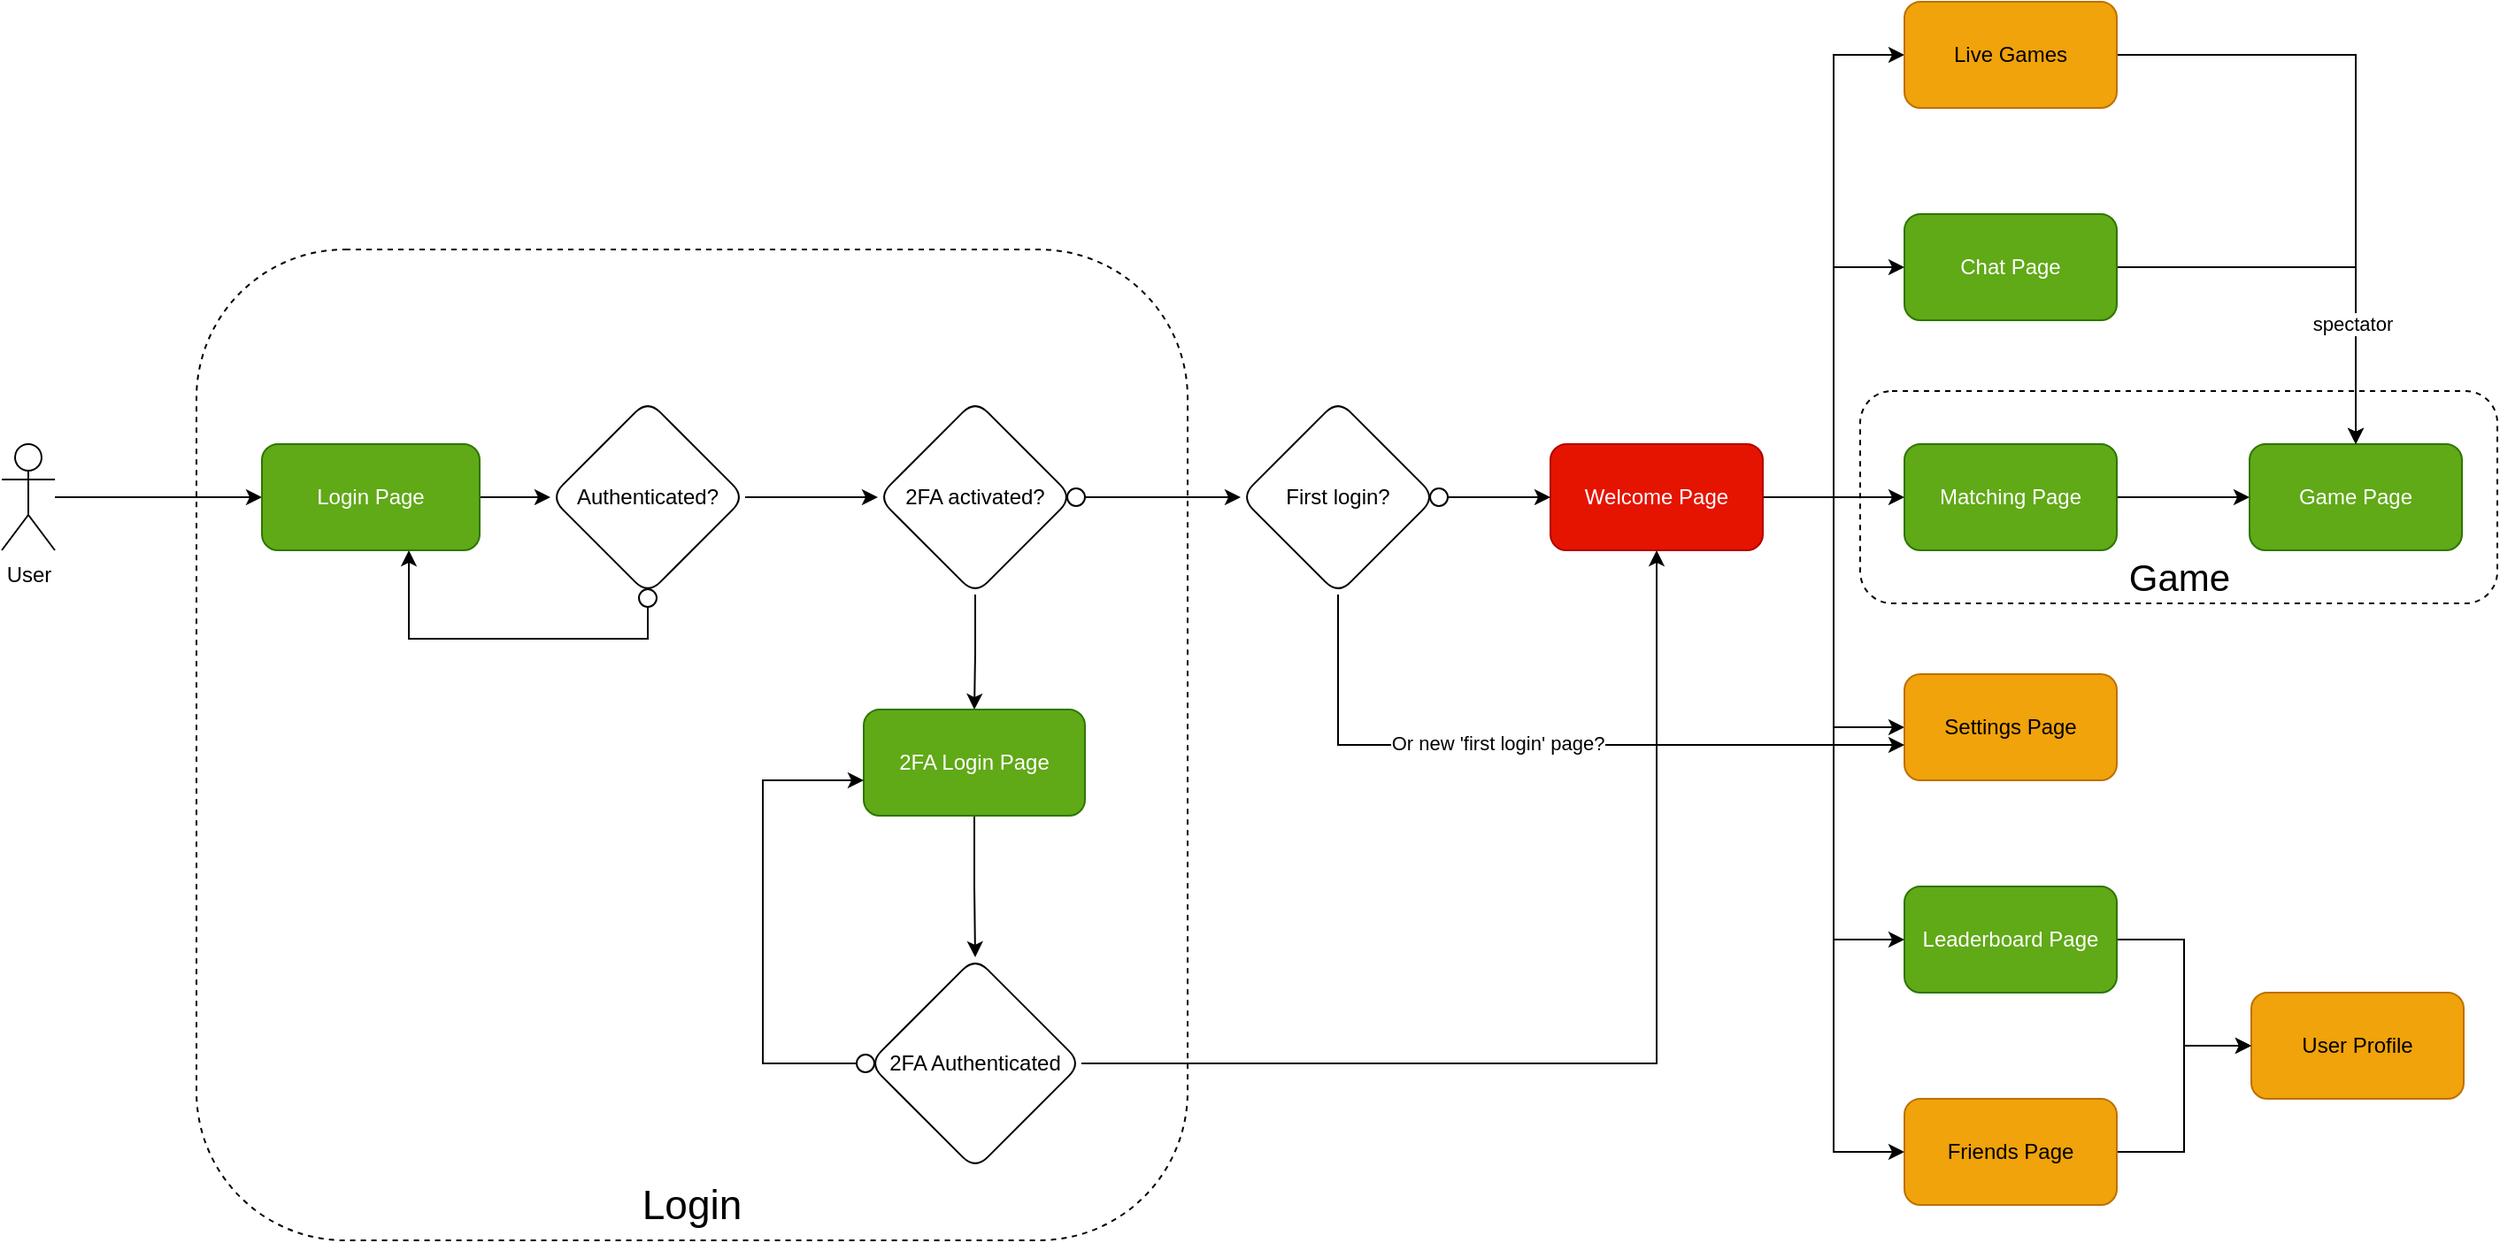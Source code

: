 <mxfile version="17.4.2" type="device"><diagram id="1MXjaCwjPh01cfhtecsb" name="Page-1"><mxGraphModel dx="2286" dy="1257" grid="1" gridSize="10" guides="1" tooltips="1" connect="1" arrows="1" fold="1" page="0" pageScale="1" pageWidth="827" pageHeight="1169" background="none" math="0" shadow="0"><root><mxCell id="0"/><mxCell id="1" parent="0"/><mxCell id="Y1jSNi6KwqjjYwpZOIqQ-33" value="" style="rounded=1;whiteSpace=wrap;html=1;fillColor=none;dashed=1;" parent="1" vertex="1"><mxGeometry x="40" y="120" width="560" height="560" as="geometry"/></mxCell><mxCell id="Y1jSNi6KwqjjYwpZOIqQ-5" value="" style="edgeStyle=orthogonalEdgeStyle;rounded=0;orthogonalLoop=1;jettySize=auto;html=1;" parent="1" source="Y1jSNi6KwqjjYwpZOIqQ-1" target="Y1jSNi6KwqjjYwpZOIqQ-4" edge="1"><mxGeometry relative="1" as="geometry"/></mxCell><mxCell id="Y1jSNi6KwqjjYwpZOIqQ-11" value="" style="edgeStyle=orthogonalEdgeStyle;rounded=0;orthogonalLoop=1;jettySize=auto;html=1;" parent="1" source="Y1jSNi6KwqjjYwpZOIqQ-4" target="Y1jSNi6KwqjjYwpZOIqQ-10" edge="1"><mxGeometry relative="1" as="geometry"/></mxCell><mxCell id="Y1jSNi6KwqjjYwpZOIqQ-4" value="Authenticated?" style="rhombus;whiteSpace=wrap;html=1;rounded=1;" parent="1" vertex="1"><mxGeometry x="240" y="205" width="110" height="110" as="geometry"/></mxCell><mxCell id="Y1jSNi6KwqjjYwpZOIqQ-9" style="edgeStyle=orthogonalEdgeStyle;rounded=0;orthogonalLoop=1;jettySize=auto;html=1;" parent="1" source="Y1jSNi6KwqjjYwpZOIqQ-8" target="Y1jSNi6KwqjjYwpZOIqQ-1" edge="1"><mxGeometry relative="1" as="geometry"><Array as="points"><mxPoint x="295" y="340"/><mxPoint x="160" y="340"/></Array></mxGeometry></mxCell><mxCell id="Y1jSNi6KwqjjYwpZOIqQ-8" value="" style="ellipse;whiteSpace=wrap;html=1;aspect=fixed;" parent="1" vertex="1"><mxGeometry x="290" y="312" width="10" height="10" as="geometry"/></mxCell><mxCell id="Y1jSNi6KwqjjYwpZOIqQ-15" value="" style="edgeStyle=orthogonalEdgeStyle;rounded=0;orthogonalLoop=1;jettySize=auto;html=1;" parent="1" source="Y1jSNi6KwqjjYwpZOIqQ-10" target="Y1jSNi6KwqjjYwpZOIqQ-14" edge="1"><mxGeometry relative="1" as="geometry"/></mxCell><mxCell id="Y1jSNi6KwqjjYwpZOIqQ-10" value="2FA activated?" style="rhombus;whiteSpace=wrap;html=1;rounded=1;" parent="1" vertex="1"><mxGeometry x="425" y="205" width="110" height="110" as="geometry"/></mxCell><mxCell id="Y1jSNi6KwqjjYwpZOIqQ-45" value="" style="edgeStyle=orthogonalEdgeStyle;rounded=0;orthogonalLoop=1;jettySize=auto;html=1;" parent="1" source="Y1jSNi6KwqjjYwpZOIqQ-12" target="Y1jSNi6KwqjjYwpZOIqQ-44" edge="1"><mxGeometry relative="1" as="geometry"/></mxCell><mxCell id="Y1jSNi6KwqjjYwpZOIqQ-12" value="" style="ellipse;whiteSpace=wrap;html=1;aspect=fixed;" parent="1" vertex="1"><mxGeometry x="532" y="255" width="10" height="10" as="geometry"/></mxCell><mxCell id="Y1jSNi6KwqjjYwpZOIqQ-69" style="edgeStyle=orthogonalEdgeStyle;rounded=0;orthogonalLoop=1;jettySize=auto;html=1;" parent="1" source="Y1jSNi6KwqjjYwpZOIqQ-14" target="Y1jSNi6KwqjjYwpZOIqQ-16" edge="1"><mxGeometry relative="1" as="geometry"/></mxCell><mxCell id="Y1jSNi6KwqjjYwpZOIqQ-14" value="2FA Login Page" style="whiteSpace=wrap;html=1;rounded=1;fillColor=#60a917;fontColor=#ffffff;strokeColor=#2D7600;" parent="1" vertex="1"><mxGeometry x="417" y="380" width="125" height="60" as="geometry"/></mxCell><mxCell id="Y1jSNi6KwqjjYwpZOIqQ-21" value="" style="edgeStyle=orthogonalEdgeStyle;rounded=0;orthogonalLoop=1;jettySize=auto;html=1;" parent="1" source="Y1jSNi6KwqjjYwpZOIqQ-16" target="Y1jSNi6KwqjjYwpZOIqQ-20" edge="1"><mxGeometry relative="1" as="geometry"/></mxCell><mxCell id="Y1jSNi6KwqjjYwpZOIqQ-16" value="2FA Authenticated" style="rhombus;whiteSpace=wrap;html=1;rounded=1;" parent="1" vertex="1"><mxGeometry x="420" y="520" width="120" height="120" as="geometry"/></mxCell><mxCell id="Y1jSNi6KwqjjYwpZOIqQ-19" style="edgeStyle=orthogonalEdgeStyle;rounded=0;orthogonalLoop=1;jettySize=auto;html=1;" parent="1" source="Y1jSNi6KwqjjYwpZOIqQ-18" target="Y1jSNi6KwqjjYwpZOIqQ-14" edge="1"><mxGeometry relative="1" as="geometry"><Array as="points"><mxPoint x="360" y="580"/><mxPoint x="360" y="420"/></Array></mxGeometry></mxCell><mxCell id="Y1jSNi6KwqjjYwpZOIqQ-18" value="" style="ellipse;whiteSpace=wrap;html=1;aspect=fixed;" parent="1" vertex="1"><mxGeometry x="413" y="575" width="10" height="10" as="geometry"/></mxCell><mxCell id="Y1jSNi6KwqjjYwpZOIqQ-24" value="" style="edgeStyle=orthogonalEdgeStyle;rounded=0;orthogonalLoop=1;jettySize=auto;html=1;" parent="1" source="Y1jSNi6KwqjjYwpZOIqQ-20" target="Y1jSNi6KwqjjYwpZOIqQ-23" edge="1"><mxGeometry relative="1" as="geometry"><Array as="points"><mxPoint x="965" y="260"/><mxPoint x="965" y="130"/></Array></mxGeometry></mxCell><mxCell id="Y1jSNi6KwqjjYwpZOIqQ-26" value="" style="edgeStyle=orthogonalEdgeStyle;rounded=0;orthogonalLoop=1;jettySize=auto;html=1;" parent="1" source="Y1jSNi6KwqjjYwpZOIqQ-20" target="Y1jSNi6KwqjjYwpZOIqQ-25" edge="1"><mxGeometry relative="1" as="geometry"/></mxCell><mxCell id="Y1jSNi6KwqjjYwpZOIqQ-30" value="" style="edgeStyle=orthogonalEdgeStyle;rounded=0;orthogonalLoop=1;jettySize=auto;html=1;" parent="1" source="Y1jSNi6KwqjjYwpZOIqQ-20" target="Y1jSNi6KwqjjYwpZOIqQ-29" edge="1"><mxGeometry relative="1" as="geometry"><Array as="points"><mxPoint x="965" y="260"/><mxPoint x="965" y="390"/></Array></mxGeometry></mxCell><mxCell id="Y1jSNi6KwqjjYwpZOIqQ-32" value="" style="edgeStyle=orthogonalEdgeStyle;rounded=0;orthogonalLoop=1;jettySize=auto;html=1;" parent="1" source="Y1jSNi6KwqjjYwpZOIqQ-20" target="Y1jSNi6KwqjjYwpZOIqQ-31" edge="1"><mxGeometry relative="1" as="geometry"><Array as="points"><mxPoint x="965" y="260"/><mxPoint x="965" y="510"/></Array></mxGeometry></mxCell><mxCell id="Y1jSNi6KwqjjYwpZOIqQ-37" value="" style="edgeStyle=orthogonalEdgeStyle;rounded=0;orthogonalLoop=1;jettySize=auto;html=1;" parent="1" source="Y1jSNi6KwqjjYwpZOIqQ-20" target="Y1jSNi6KwqjjYwpZOIqQ-36" edge="1"><mxGeometry relative="1" as="geometry"><Array as="points"><mxPoint x="965" y="260"/><mxPoint x="965" y="630"/></Array></mxGeometry></mxCell><mxCell id="Y1jSNi6KwqjjYwpZOIqQ-60" value="" style="edgeStyle=orthogonalEdgeStyle;rounded=0;orthogonalLoop=1;jettySize=auto;html=1;" parent="1" source="Y1jSNi6KwqjjYwpZOIqQ-20" target="Y1jSNi6KwqjjYwpZOIqQ-59" edge="1"><mxGeometry relative="1" as="geometry"><mxPoint x="930" y="260" as="sourcePoint"/><Array as="points"><mxPoint x="965" y="260"/><mxPoint x="965" y="10"/></Array></mxGeometry></mxCell><mxCell id="Y1jSNi6KwqjjYwpZOIqQ-20" value="Welcome Page" style="whiteSpace=wrap;html=1;rounded=1;fillColor=#e51400;fontColor=#ffffff;strokeColor=#B20000;" parent="1" vertex="1"><mxGeometry x="805" y="230" width="120" height="60" as="geometry"/></mxCell><mxCell id="Y1jSNi6KwqjjYwpZOIqQ-63" style="edgeStyle=orthogonalEdgeStyle;rounded=0;orthogonalLoop=1;jettySize=auto;html=1;" parent="1" source="Y1jSNi6KwqjjYwpZOIqQ-23" target="Y1jSNi6KwqjjYwpZOIqQ-27" edge="1"><mxGeometry relative="1" as="geometry"/></mxCell><mxCell id="Y1jSNi6KwqjjYwpZOIqQ-23" value="Chat Page" style="whiteSpace=wrap;html=1;rounded=1;fillColor=#60a917;fontColor=#ffffff;strokeColor=#2D7600;" parent="1" vertex="1"><mxGeometry x="1005" y="100" width="120" height="60" as="geometry"/></mxCell><mxCell id="Y1jSNi6KwqjjYwpZOIqQ-62" style="edgeStyle=orthogonalEdgeStyle;rounded=0;orthogonalLoop=1;jettySize=auto;html=1;" parent="1" source="Y1jSNi6KwqjjYwpZOIqQ-25" target="Y1jSNi6KwqjjYwpZOIqQ-27" edge="1"><mxGeometry relative="1" as="geometry"/></mxCell><mxCell id="Y1jSNi6KwqjjYwpZOIqQ-25" value="Matching Page" style="whiteSpace=wrap;html=1;rounded=1;fillColor=#60a917;fontColor=#ffffff;strokeColor=#2D7600;" parent="1" vertex="1"><mxGeometry x="1005" y="230" width="120" height="60" as="geometry"/></mxCell><mxCell id="Y1jSNi6KwqjjYwpZOIqQ-27" value="Game Page" style="whiteSpace=wrap;html=1;rounded=1;fillColor=#60a917;fontColor=#ffffff;strokeColor=#2D7600;" parent="1" vertex="1"><mxGeometry x="1200" y="230" width="120" height="60" as="geometry"/></mxCell><mxCell id="Y1jSNi6KwqjjYwpZOIqQ-29" value="Settings Page" style="whiteSpace=wrap;html=1;rounded=1;fillColor=#f0a30a;fontColor=#000000;strokeColor=#BD7000;" parent="1" vertex="1"><mxGeometry x="1005" y="360" width="120" height="60" as="geometry"/></mxCell><mxCell id="Y1jSNi6KwqjjYwpZOIqQ-42" style="edgeStyle=orthogonalEdgeStyle;rounded=0;orthogonalLoop=1;jettySize=auto;html=1;" parent="1" source="Y1jSNi6KwqjjYwpZOIqQ-31" target="Y1jSNi6KwqjjYwpZOIqQ-34" edge="1"><mxGeometry relative="1" as="geometry"/></mxCell><mxCell id="Y1jSNi6KwqjjYwpZOIqQ-31" value="Leaderboard Page" style="whiteSpace=wrap;html=1;rounded=1;fillColor=#60a917;fontColor=#ffffff;strokeColor=#2D7600;" parent="1" vertex="1"><mxGeometry x="1005" y="480" width="120" height="60" as="geometry"/></mxCell><mxCell id="Y1jSNi6KwqjjYwpZOIqQ-34" value="User Profile" style="whiteSpace=wrap;html=1;fillColor=#f0a30a;strokeColor=#BD7000;fontColor=#000000;rounded=1;" parent="1" vertex="1"><mxGeometry x="1201" y="540" width="120" height="60" as="geometry"/></mxCell><mxCell id="Y1jSNi6KwqjjYwpZOIqQ-43" style="edgeStyle=orthogonalEdgeStyle;rounded=0;orthogonalLoop=1;jettySize=auto;html=1;" parent="1" source="Y1jSNi6KwqjjYwpZOIqQ-36" target="Y1jSNi6KwqjjYwpZOIqQ-34" edge="1"><mxGeometry relative="1" as="geometry"/></mxCell><mxCell id="Y1jSNi6KwqjjYwpZOIqQ-36" value="Friends Page" style="whiteSpace=wrap;html=1;fillColor=#f0a30a;strokeColor=#BD7000;fontColor=#000000;rounded=1;" parent="1" vertex="1"><mxGeometry x="1005" y="600" width="120" height="60" as="geometry"/></mxCell><mxCell id="Y1jSNi6KwqjjYwpZOIqQ-50" style="edgeStyle=orthogonalEdgeStyle;rounded=0;orthogonalLoop=1;jettySize=auto;html=1;" parent="1" source="Y1jSNi6KwqjjYwpZOIqQ-44" target="Y1jSNi6KwqjjYwpZOIqQ-29" edge="1"><mxGeometry relative="1" as="geometry"><Array as="points"><mxPoint x="685" y="400"/></Array></mxGeometry></mxCell><mxCell id="Y1jSNi6KwqjjYwpZOIqQ-51" value="Or new 'first login' page?" style="edgeLabel;html=1;align=center;verticalAlign=middle;resizable=0;points=[];" parent="Y1jSNi6KwqjjYwpZOIqQ-50" vertex="1" connectable="0"><mxGeometry x="0.038" y="1" relative="1" as="geometry"><mxPoint x="-35" as="offset"/></mxGeometry></mxCell><mxCell id="Y1jSNi6KwqjjYwpZOIqQ-44" value="First login?" style="rhombus;whiteSpace=wrap;html=1;rounded=1;" parent="1" vertex="1"><mxGeometry x="630" y="205" width="110" height="110" as="geometry"/></mxCell><mxCell id="Y1jSNi6KwqjjYwpZOIqQ-47" style="edgeStyle=orthogonalEdgeStyle;rounded=0;orthogonalLoop=1;jettySize=auto;html=1;" parent="1" source="Y1jSNi6KwqjjYwpZOIqQ-46" target="Y1jSNi6KwqjjYwpZOIqQ-20" edge="1"><mxGeometry relative="1" as="geometry"/></mxCell><mxCell id="Y1jSNi6KwqjjYwpZOIqQ-46" value="" style="ellipse;whiteSpace=wrap;html=1;aspect=fixed;" parent="1" vertex="1"><mxGeometry x="737" y="255" width="10" height="10" as="geometry"/></mxCell><mxCell id="Y1jSNi6KwqjjYwpZOIqQ-52" value="" style="endArrow=classic;html=1;rounded=0;" parent="1" target="Y1jSNi6KwqjjYwpZOIqQ-1" edge="1"><mxGeometry width="50" height="50" relative="1" as="geometry"><mxPoint x="-40" y="260" as="sourcePoint"/><mxPoint x="540" y="320" as="targetPoint"/></mxGeometry></mxCell><mxCell id="Y1jSNi6KwqjjYwpZOIqQ-53" value="User" style="shape=umlActor;verticalLabelPosition=bottom;verticalAlign=top;html=1;outlineConnect=0;rounded=1;fillColor=none;" parent="1" vertex="1"><mxGeometry x="-70" y="230" width="30" height="60" as="geometry"/></mxCell><mxCell id="Y1jSNi6KwqjjYwpZOIqQ-64" style="edgeStyle=orthogonalEdgeStyle;rounded=0;orthogonalLoop=1;jettySize=auto;html=1;" parent="1" source="Y1jSNi6KwqjjYwpZOIqQ-59" target="Y1jSNi6KwqjjYwpZOIqQ-27" edge="1"><mxGeometry relative="1" as="geometry"/></mxCell><mxCell id="Y1jSNi6KwqjjYwpZOIqQ-65" value="spectator" style="edgeLabel;html=1;align=center;verticalAlign=middle;resizable=0;points=[];" parent="Y1jSNi6KwqjjYwpZOIqQ-64" vertex="1" connectable="0"><mxGeometry x="0.617" y="-2" relative="1" as="geometry"><mxPoint as="offset"/></mxGeometry></mxCell><mxCell id="Y1jSNi6KwqjjYwpZOIqQ-59" value="Live Games " style="whiteSpace=wrap;html=1;fillColor=#f0a30a;strokeColor=#BD7000;fontColor=#000000;rounded=1;" parent="1" vertex="1"><mxGeometry x="1005" y="-20" width="120" height="60" as="geometry"/></mxCell><mxCell id="Y1jSNi6KwqjjYwpZOIqQ-61" value="&lt;font style=&quot;font-size: 23px&quot;&gt;Login&lt;/font&gt;" style="text;html=1;strokeColor=none;fillColor=none;align=center;verticalAlign=middle;whiteSpace=wrap;rounded=0;" parent="1" vertex="1"><mxGeometry x="280" y="640" width="80" height="40" as="geometry"/></mxCell><mxCell id="Y1jSNi6KwqjjYwpZOIqQ-66" value="" style="rounded=1;whiteSpace=wrap;html=1;fillColor=none;dashed=1;" parent="1" vertex="1"><mxGeometry x="980" y="200" width="360" height="120" as="geometry"/></mxCell><mxCell id="Y1jSNi6KwqjjYwpZOIqQ-67" value="&lt;font style=&quot;font-size: 21px&quot;&gt;Game&lt;/font&gt;" style="text;html=1;align=center;verticalAlign=middle;resizable=0;points=[];autosize=1;strokeColor=none;fillColor=none;" parent="1" vertex="1"><mxGeometry x="1125" y="295" width="70" height="20" as="geometry"/></mxCell><mxCell id="Y1jSNi6KwqjjYwpZOIqQ-1" value="Login Page" style="rounded=1;whiteSpace=wrap;html=1;fillColor=#60a917;fontColor=#ffffff;strokeColor=#2D7600;" parent="1" vertex="1"><mxGeometry x="77" y="230" width="123" height="60" as="geometry"/></mxCell></root></mxGraphModel></diagram></mxfile>